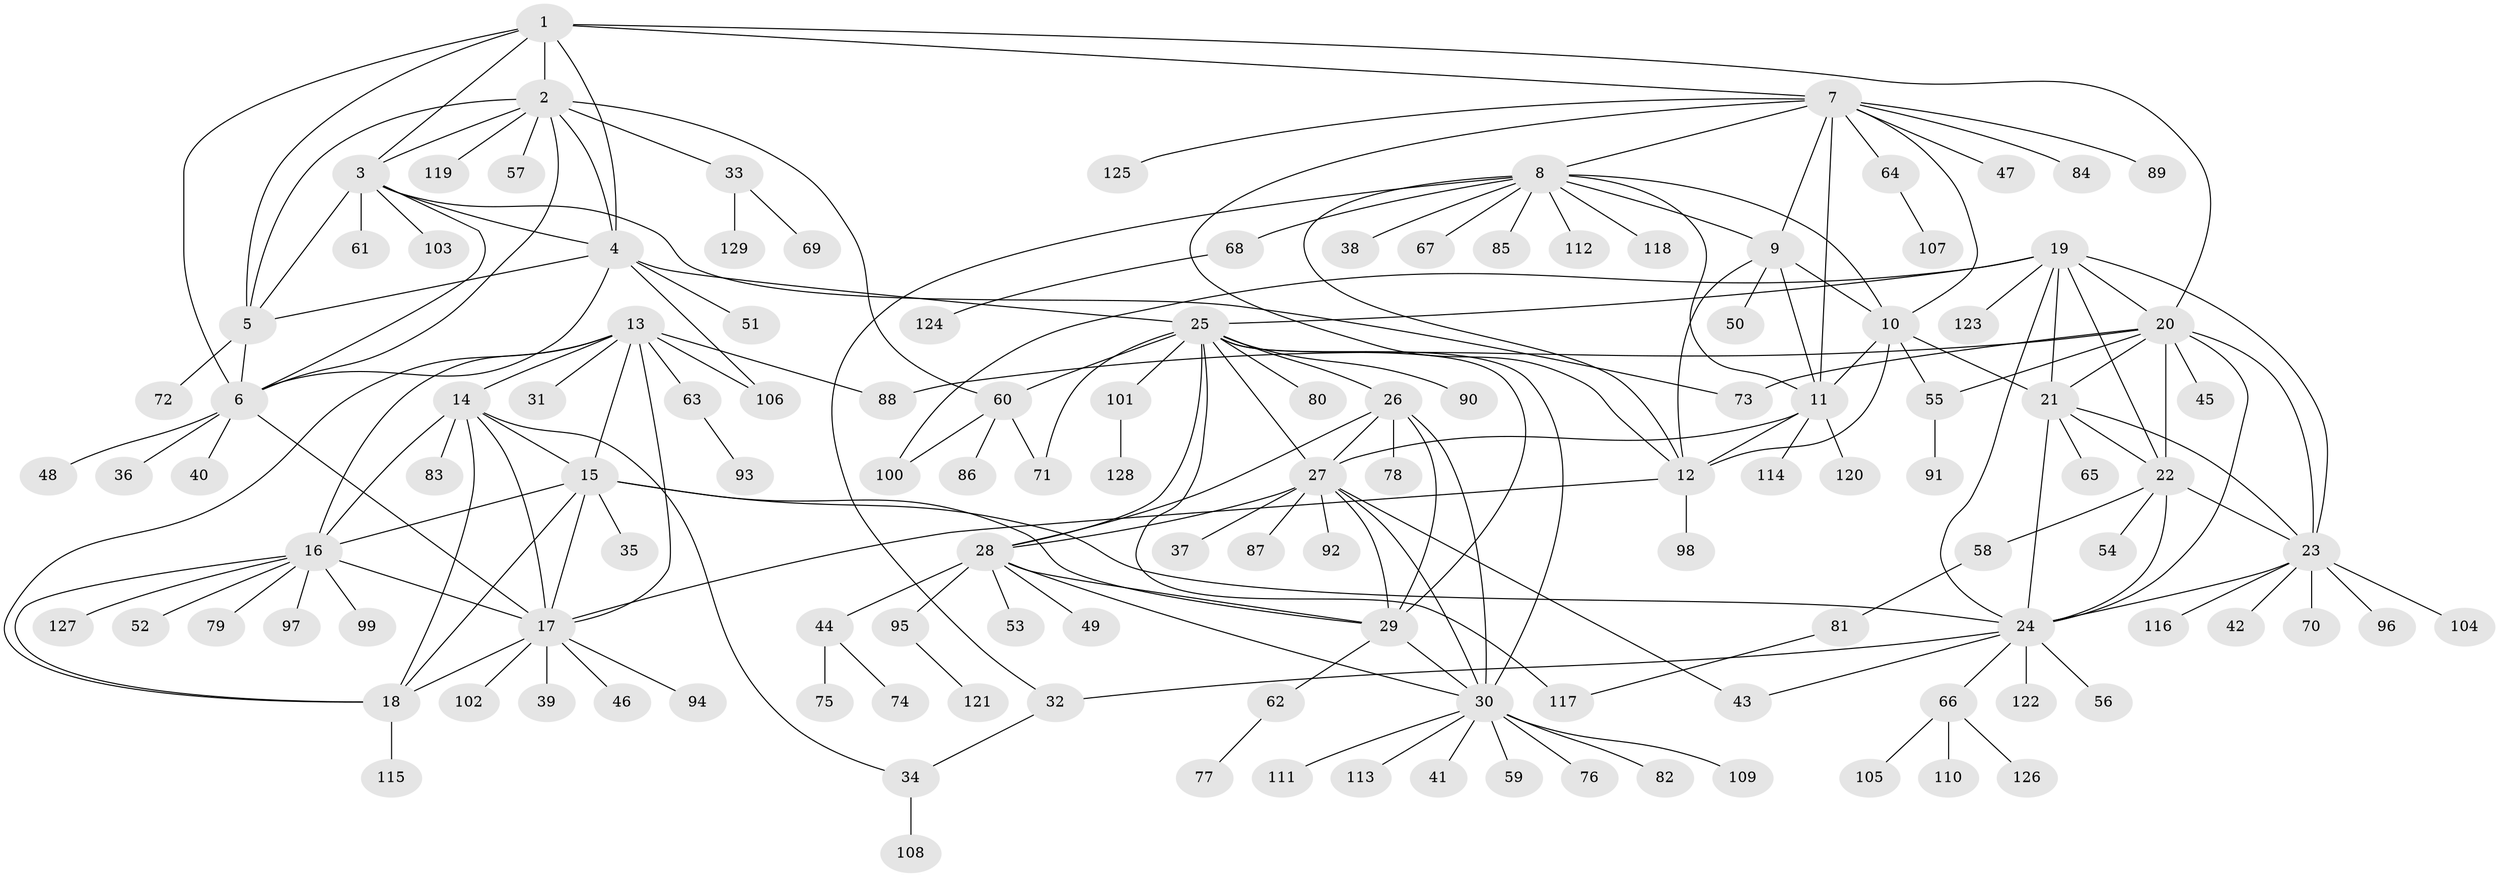 // Generated by graph-tools (version 1.1) at 2025/54/03/09/25 04:54:30]
// undirected, 129 vertices, 195 edges
graph export_dot {
graph [start="1"]
  node [color=gray90,style=filled];
  1;
  2;
  3;
  4;
  5;
  6;
  7;
  8;
  9;
  10;
  11;
  12;
  13;
  14;
  15;
  16;
  17;
  18;
  19;
  20;
  21;
  22;
  23;
  24;
  25;
  26;
  27;
  28;
  29;
  30;
  31;
  32;
  33;
  34;
  35;
  36;
  37;
  38;
  39;
  40;
  41;
  42;
  43;
  44;
  45;
  46;
  47;
  48;
  49;
  50;
  51;
  52;
  53;
  54;
  55;
  56;
  57;
  58;
  59;
  60;
  61;
  62;
  63;
  64;
  65;
  66;
  67;
  68;
  69;
  70;
  71;
  72;
  73;
  74;
  75;
  76;
  77;
  78;
  79;
  80;
  81;
  82;
  83;
  84;
  85;
  86;
  87;
  88;
  89;
  90;
  91;
  92;
  93;
  94;
  95;
  96;
  97;
  98;
  99;
  100;
  101;
  102;
  103;
  104;
  105;
  106;
  107;
  108;
  109;
  110;
  111;
  112;
  113;
  114;
  115;
  116;
  117;
  118;
  119;
  120;
  121;
  122;
  123;
  124;
  125;
  126;
  127;
  128;
  129;
  1 -- 2;
  1 -- 3;
  1 -- 4;
  1 -- 5;
  1 -- 6;
  1 -- 7;
  1 -- 20;
  2 -- 3;
  2 -- 4;
  2 -- 5;
  2 -- 6;
  2 -- 33;
  2 -- 57;
  2 -- 60;
  2 -- 119;
  3 -- 4;
  3 -- 5;
  3 -- 6;
  3 -- 61;
  3 -- 73;
  3 -- 103;
  4 -- 5;
  4 -- 6;
  4 -- 25;
  4 -- 51;
  4 -- 106;
  5 -- 6;
  5 -- 72;
  6 -- 17;
  6 -- 36;
  6 -- 40;
  6 -- 48;
  7 -- 8;
  7 -- 9;
  7 -- 10;
  7 -- 11;
  7 -- 12;
  7 -- 47;
  7 -- 64;
  7 -- 84;
  7 -- 89;
  7 -- 125;
  8 -- 9;
  8 -- 10;
  8 -- 11;
  8 -- 12;
  8 -- 32;
  8 -- 38;
  8 -- 67;
  8 -- 68;
  8 -- 85;
  8 -- 112;
  8 -- 118;
  9 -- 10;
  9 -- 11;
  9 -- 12;
  9 -- 50;
  10 -- 11;
  10 -- 12;
  10 -- 21;
  10 -- 55;
  11 -- 12;
  11 -- 27;
  11 -- 114;
  11 -- 120;
  12 -- 17;
  12 -- 98;
  13 -- 14;
  13 -- 15;
  13 -- 16;
  13 -- 17;
  13 -- 18;
  13 -- 31;
  13 -- 63;
  13 -- 88;
  13 -- 106;
  14 -- 15;
  14 -- 16;
  14 -- 17;
  14 -- 18;
  14 -- 34;
  14 -- 83;
  15 -- 16;
  15 -- 17;
  15 -- 18;
  15 -- 24;
  15 -- 29;
  15 -- 35;
  16 -- 17;
  16 -- 18;
  16 -- 52;
  16 -- 79;
  16 -- 97;
  16 -- 99;
  16 -- 127;
  17 -- 18;
  17 -- 39;
  17 -- 46;
  17 -- 94;
  17 -- 102;
  18 -- 115;
  19 -- 20;
  19 -- 21;
  19 -- 22;
  19 -- 23;
  19 -- 24;
  19 -- 25;
  19 -- 100;
  19 -- 123;
  20 -- 21;
  20 -- 22;
  20 -- 23;
  20 -- 24;
  20 -- 45;
  20 -- 55;
  20 -- 73;
  20 -- 88;
  21 -- 22;
  21 -- 23;
  21 -- 24;
  21 -- 65;
  22 -- 23;
  22 -- 24;
  22 -- 54;
  22 -- 58;
  23 -- 24;
  23 -- 42;
  23 -- 70;
  23 -- 96;
  23 -- 104;
  23 -- 116;
  24 -- 32;
  24 -- 43;
  24 -- 56;
  24 -- 66;
  24 -- 122;
  25 -- 26;
  25 -- 27;
  25 -- 28;
  25 -- 29;
  25 -- 30;
  25 -- 60;
  25 -- 71;
  25 -- 80;
  25 -- 90;
  25 -- 101;
  25 -- 117;
  26 -- 27;
  26 -- 28;
  26 -- 29;
  26 -- 30;
  26 -- 78;
  27 -- 28;
  27 -- 29;
  27 -- 30;
  27 -- 37;
  27 -- 43;
  27 -- 87;
  27 -- 92;
  28 -- 29;
  28 -- 30;
  28 -- 44;
  28 -- 49;
  28 -- 53;
  28 -- 95;
  29 -- 30;
  29 -- 62;
  30 -- 41;
  30 -- 59;
  30 -- 76;
  30 -- 82;
  30 -- 109;
  30 -- 111;
  30 -- 113;
  32 -- 34;
  33 -- 69;
  33 -- 129;
  34 -- 108;
  44 -- 74;
  44 -- 75;
  55 -- 91;
  58 -- 81;
  60 -- 71;
  60 -- 86;
  60 -- 100;
  62 -- 77;
  63 -- 93;
  64 -- 107;
  66 -- 105;
  66 -- 110;
  66 -- 126;
  68 -- 124;
  81 -- 117;
  95 -- 121;
  101 -- 128;
}
